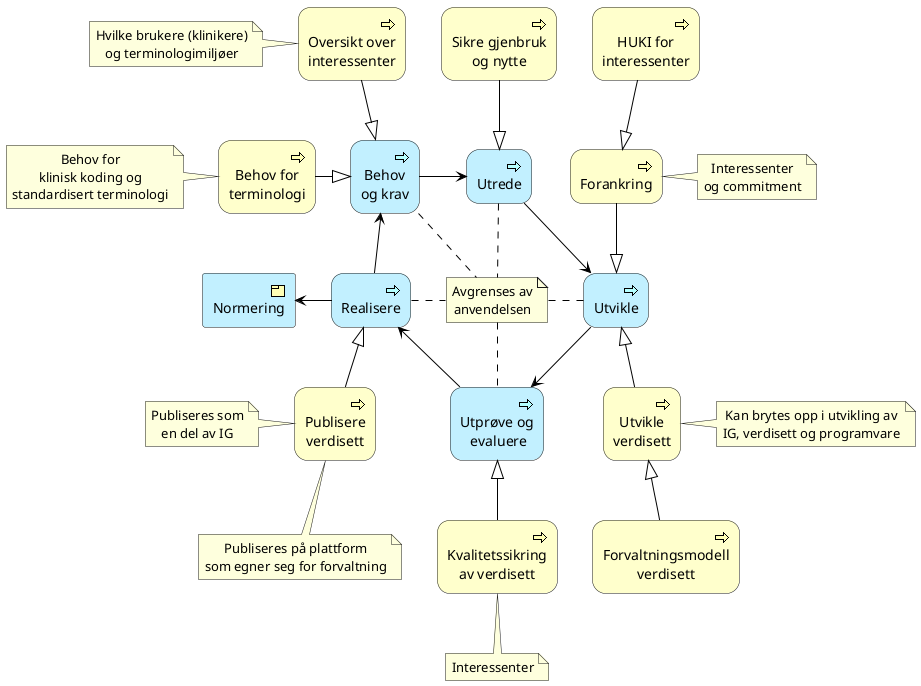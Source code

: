 @startuml
!include <archimate/Archimate>
sprite $bProduct jar:archimate/business-product

archimate #Application "Behov\nog krav" as behov<<application-process>>
archimate #Business "Oversikt over\ninteressenter" as interessent<<business-process>>
archimate #Business "Behov for\nterminologi" as terminologib<<business-process>>
archimate #Application "Utrede" as utrede<<application-process>>
archimate #Business "Sikre gjenbruk\nog nytte" as gjenbruk<<business-process>>
archimate #Business "Forankring" as forankring<<business-process>>
archimate #Business "HUKI for\ninteressenter" as interessenter<<business-process>>
archimate #Application "Utvikle" as utvikle<<application-process>>
'archimate #Business "Implementere\nprogramvare" as programvare<<business-process>>
archimate #Business "Utvikle\nverdisett" as uverdisett<<business-process>>
archimate #Business "Forvaltningsmodell\nverdisett" as forvaltningsmod<<business-process>>
archimate #Application "Utprøve og\n evaluere" as utprøve<<application-process>>
archimate #Business "Kvalitetssikring\nav verdisett" as kvalitetssikre<<business-process>>
archimate #Application "Realisere" as realisere<<application-process>>
'archimate #Business "Publisere" as publisere<<business-process>>
archimate #Business "Publisere\nverdisett" as pverdisett<<business-process>>
rectangle "Normering" as normering <<$bProduct>> #Application

note "Interessenter \nog commitment" as int
note "Interessenter" as int2
note "Behov for\nklinisk koding og\nstandardisert terminologi" as beh
note "Hvilke brukere (klinikere)\nog terminologimiljøer" as beh2
note "Publiseres som\nen del av IG" as pub2
note "Publiseres på plattform\nsom egner seg for forvaltning" as pub
note "Avgrenses av\nanvendelsen" as utv
note "Kan brytes opp i utvikling av\nIG, verdisett og programvare" as utv2

'archimate #Business "Forvaltning" as forvaltning<<business-process>>

behov  <|-up- interessent
behov <|-left- terminologib
utrede <|-up- gjenbruk
utvikle <|-down- uverdisett
forvaltningsmod -up-|> uverdisett
realisere <|-down- pverdisett
utprøve <|-- kvalitetssikre
forankring <|-up- interessenter
forankring -down-|> utvikle

behov -> utrede
'forankring --> utvikle
utrede -down-> utvikle
utvikle -down-> utprøve
utprøve -left-> realisere
realisere -up-> behov
realisere -left-> normering

'realisere -down-> forvaltning

beh -right- terminologib
beh2 -right- interessent
forankring .right. int
kvalitetssikre .down. int2
pverdisett .down. pub
pverdisett -left- pub2 
'pub2 .up[hidden]. terminologib

utv .up. behov
utv .up. utrede
realisere .right. utv
utv .right. utvikle
utv .down. utprøve
'utv .left. realisere

'uverdisett -up- utv
utrede -right[hidden]- forankring
uverdisett -right- utv2

@enduml